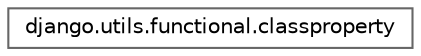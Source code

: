 digraph "Graphical Class Hierarchy"
{
 // LATEX_PDF_SIZE
  bgcolor="transparent";
  edge [fontname=Helvetica,fontsize=10,labelfontname=Helvetica,labelfontsize=10];
  node [fontname=Helvetica,fontsize=10,shape=box,height=0.2,width=0.4];
  rankdir="LR";
  Node0 [id="Node000000",label="django.utils.functional.classproperty",height=0.2,width=0.4,color="grey40", fillcolor="white", style="filled",URL="$classdjango_1_1utils_1_1functional_1_1classproperty.html",tooltip=" "];
}
